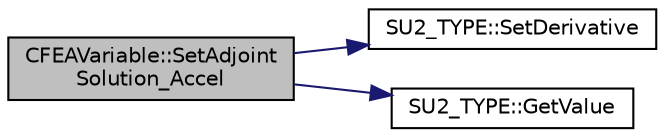 digraph "CFEAVariable::SetAdjointSolution_Accel"
{
  edge [fontname="Helvetica",fontsize="10",labelfontname="Helvetica",labelfontsize="10"];
  node [fontname="Helvetica",fontsize="10",shape=record];
  rankdir="LR";
  Node100 [label="CFEAVariable::SetAdjoint\lSolution_Accel",height=0.2,width=0.4,color="black", fillcolor="grey75", style="filled", fontcolor="black"];
  Node100 -> Node101 [color="midnightblue",fontsize="10",style="solid",fontname="Helvetica"];
  Node101 [label="SU2_TYPE::SetDerivative",height=0.2,width=0.4,color="black", fillcolor="white", style="filled",URL="$namespace_s_u2___t_y_p_e.html#a0d7db8cc5630100477a515061684a341",tooltip="Set the derivative value of the datatype (needs to be implemented for each new type). "];
  Node100 -> Node102 [color="midnightblue",fontsize="10",style="solid",fontname="Helvetica"];
  Node102 [label="SU2_TYPE::GetValue",height=0.2,width=0.4,color="black", fillcolor="white", style="filled",URL="$namespace_s_u2___t_y_p_e.html#a0ed43473f5a450ce028d088427bf10cb",tooltip="Get the (primitive) value of the datatype (needs to be implemented for each new type). "];
}
